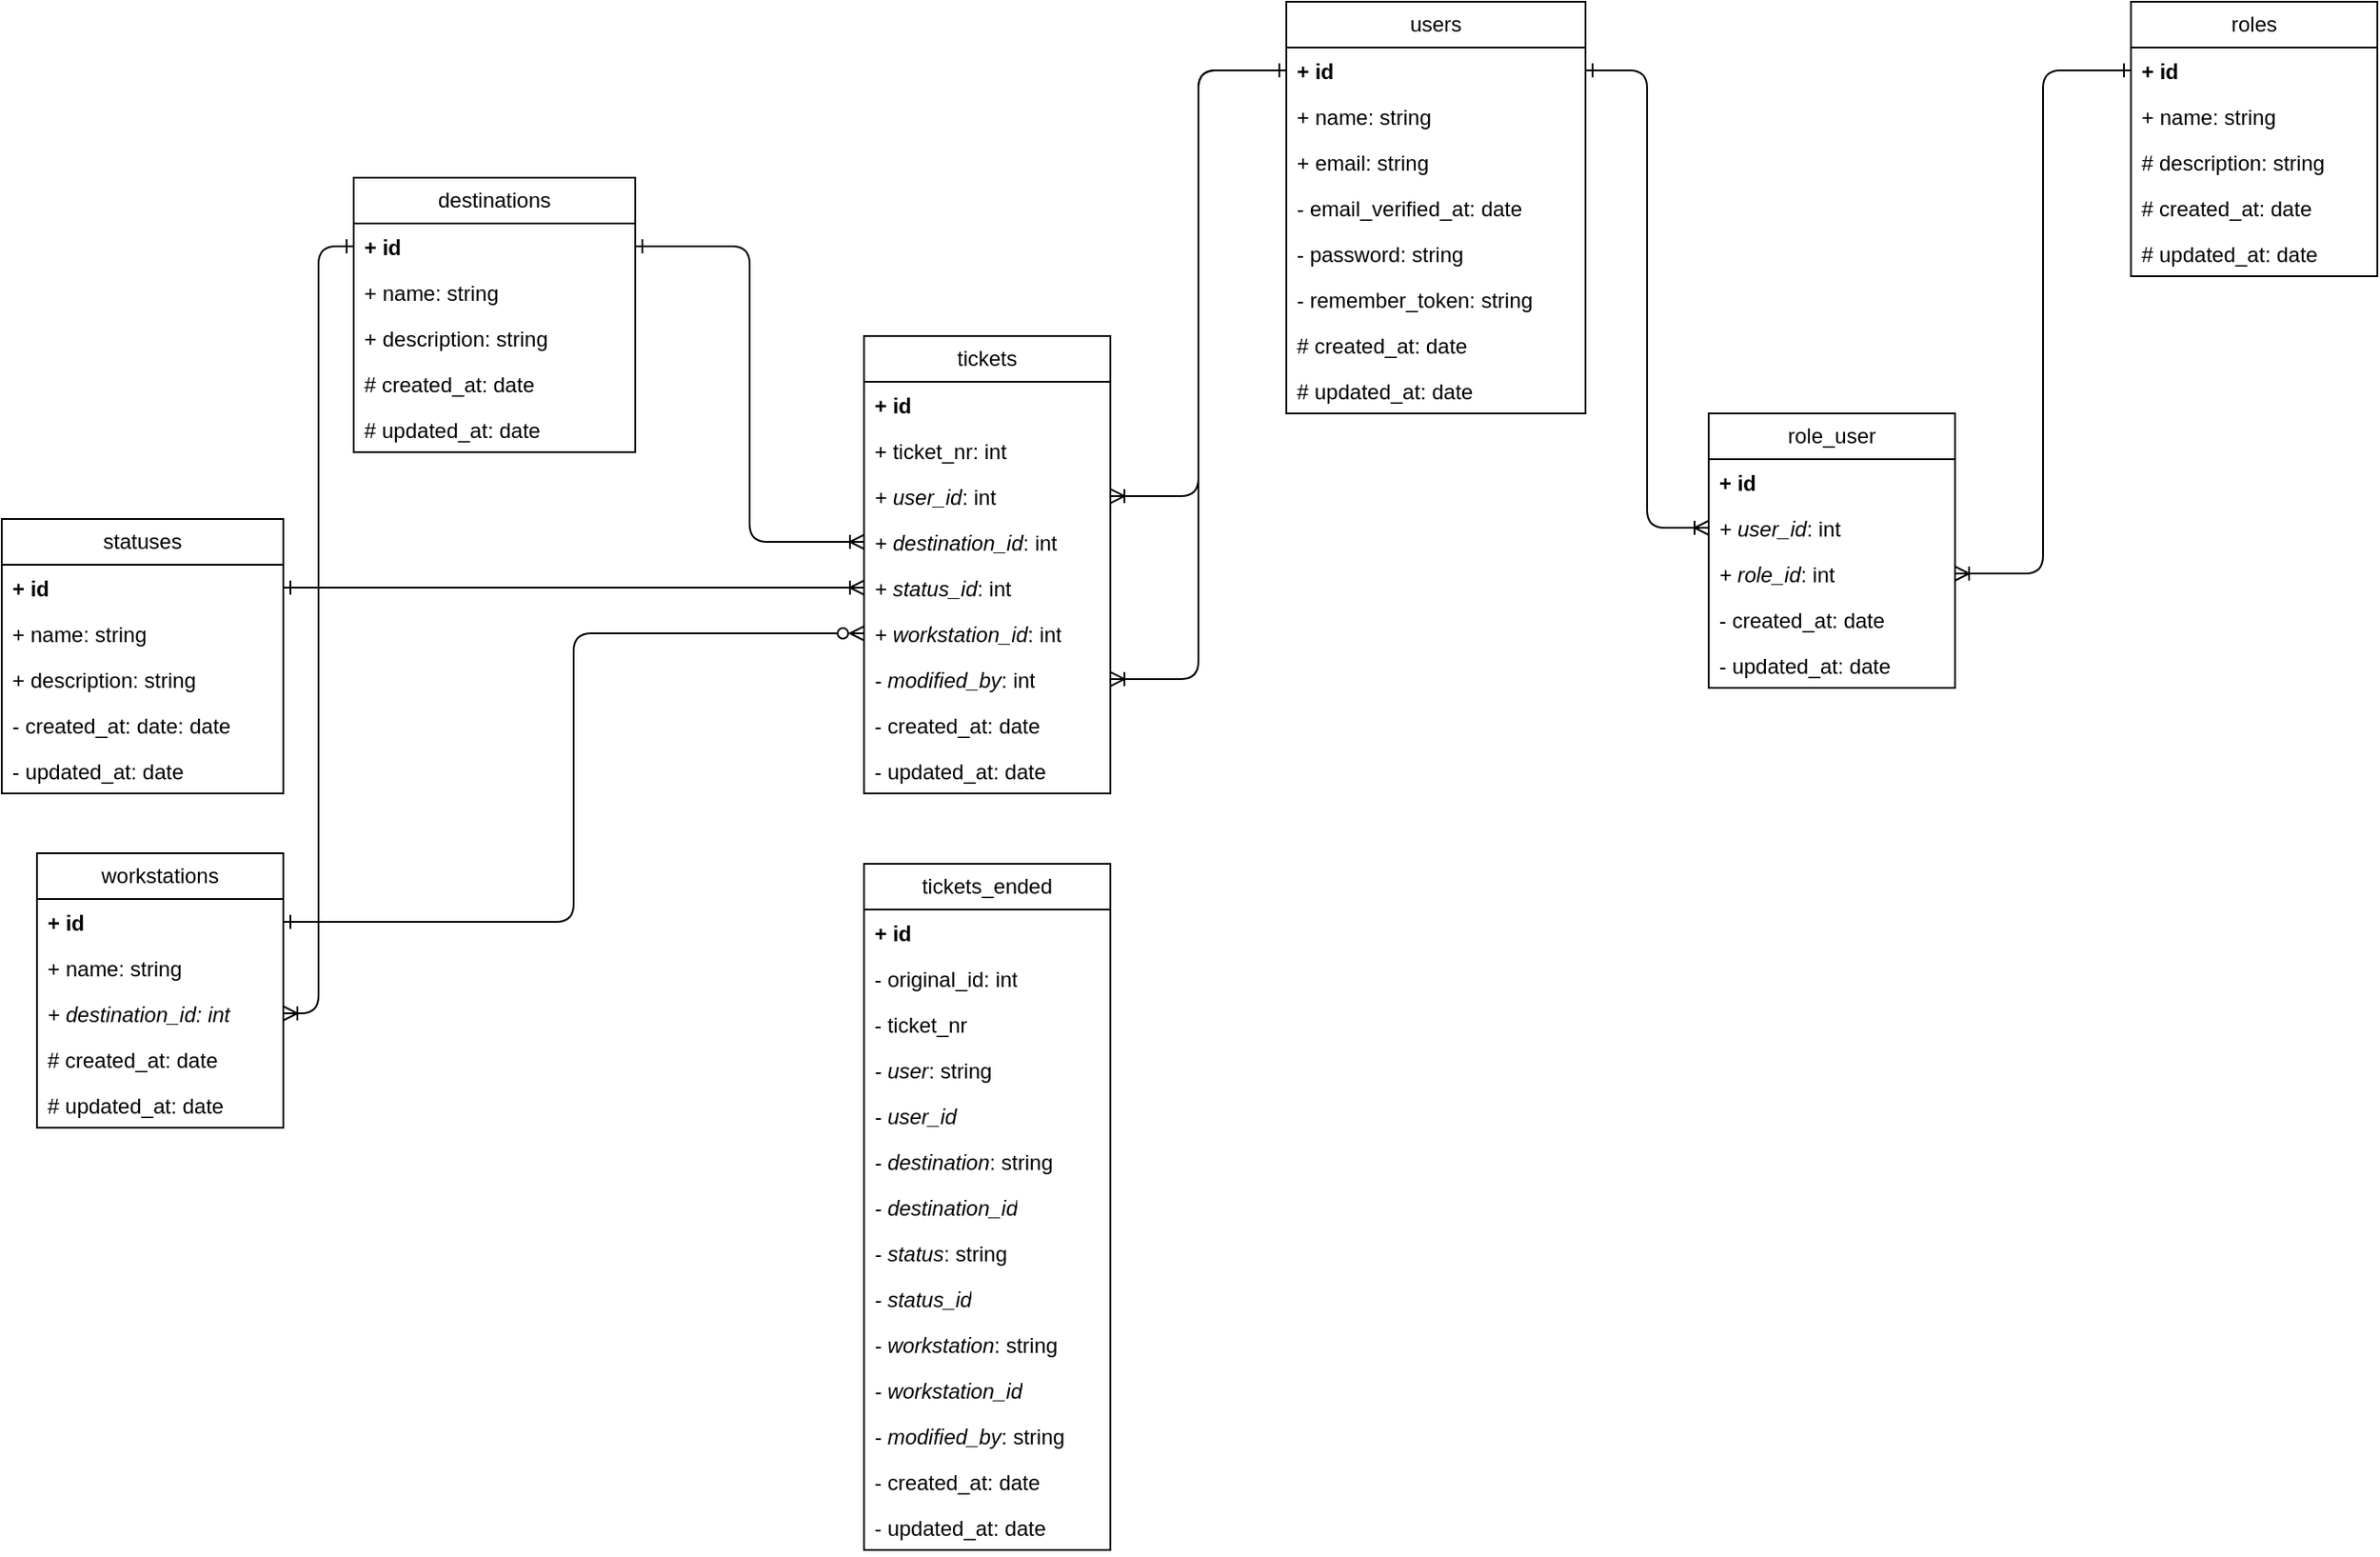 <mxfile version="24.7.17">
  <diagram name="Strona-1" id="svzSWxHZ2yQzz9N3yt-y">
    <mxGraphModel dx="1687" dy="1039" grid="1" gridSize="10" guides="1" tooltips="1" connect="1" arrows="1" fold="1" page="1" pageScale="1" pageWidth="827" pageHeight="1169" math="0" shadow="0">
      <root>
        <mxCell id="0" />
        <mxCell id="1" parent="0" />
        <mxCell id="3j3yk1l6H3em4bVGzkQq-12" value="destinations" style="swimlane;fontStyle=0;childLayout=stackLayout;horizontal=1;startSize=26;fillColor=none;horizontalStack=0;resizeParent=1;resizeParentMax=0;resizeLast=0;collapsible=1;marginBottom=0;whiteSpace=wrap;html=1;" vertex="1" parent="1">
          <mxGeometry x="320" y="200" width="160" height="156" as="geometry" />
        </mxCell>
        <mxCell id="3j3yk1l6H3em4bVGzkQq-13" value="+ id" style="text;strokeColor=none;fillColor=none;align=left;verticalAlign=top;spacingLeft=4;spacingRight=4;overflow=hidden;rotatable=0;points=[[0,0.5],[1,0.5]];portConstraint=eastwest;whiteSpace=wrap;html=1;fontStyle=1" vertex="1" parent="3j3yk1l6H3em4bVGzkQq-12">
          <mxGeometry y="26" width="160" height="26" as="geometry" />
        </mxCell>
        <mxCell id="3j3yk1l6H3em4bVGzkQq-14" value="+ name: string" style="text;strokeColor=none;fillColor=none;align=left;verticalAlign=top;spacingLeft=4;spacingRight=4;overflow=hidden;rotatable=0;points=[[0,0.5],[1,0.5]];portConstraint=eastwest;whiteSpace=wrap;html=1;" vertex="1" parent="3j3yk1l6H3em4bVGzkQq-12">
          <mxGeometry y="52" width="160" height="26" as="geometry" />
        </mxCell>
        <mxCell id="3j3yk1l6H3em4bVGzkQq-15" value="+ description: string" style="text;strokeColor=none;fillColor=none;align=left;verticalAlign=top;spacingLeft=4;spacingRight=4;overflow=hidden;rotatable=0;points=[[0,0.5],[1,0.5]];portConstraint=eastwest;whiteSpace=wrap;html=1;" vertex="1" parent="3j3yk1l6H3em4bVGzkQq-12">
          <mxGeometry y="78" width="160" height="26" as="geometry" />
        </mxCell>
        <mxCell id="3j3yk1l6H3em4bVGzkQq-16" value="# created_at: date" style="text;strokeColor=none;fillColor=none;align=left;verticalAlign=top;spacingLeft=4;spacingRight=4;overflow=hidden;rotatable=0;points=[[0,0.5],[1,0.5]];portConstraint=eastwest;whiteSpace=wrap;html=1;" vertex="1" parent="3j3yk1l6H3em4bVGzkQq-12">
          <mxGeometry y="104" width="160" height="26" as="geometry" />
        </mxCell>
        <mxCell id="3j3yk1l6H3em4bVGzkQq-22" value="# updated_at: date" style="text;strokeColor=none;fillColor=none;align=left;verticalAlign=top;spacingLeft=4;spacingRight=4;overflow=hidden;rotatable=0;points=[[0,0.5],[1,0.5]];portConstraint=eastwest;whiteSpace=wrap;html=1;" vertex="1" parent="3j3yk1l6H3em4bVGzkQq-12">
          <mxGeometry y="130" width="160" height="26" as="geometry" />
        </mxCell>
        <mxCell id="3j3yk1l6H3em4bVGzkQq-17" value="statuses" style="swimlane;fontStyle=0;childLayout=stackLayout;horizontal=1;startSize=26;fillColor=none;horizontalStack=0;resizeParent=1;resizeParentMax=0;resizeLast=0;collapsible=1;marginBottom=0;whiteSpace=wrap;html=1;" vertex="1" parent="1">
          <mxGeometry x="120" y="394" width="160" height="156" as="geometry" />
        </mxCell>
        <mxCell id="3j3yk1l6H3em4bVGzkQq-18" value="+ id" style="text;strokeColor=none;fillColor=none;align=left;verticalAlign=top;spacingLeft=4;spacingRight=4;overflow=hidden;rotatable=0;points=[[0,0.5],[1,0.5]];portConstraint=eastwest;whiteSpace=wrap;html=1;fontStyle=1" vertex="1" parent="3j3yk1l6H3em4bVGzkQq-17">
          <mxGeometry y="26" width="160" height="26" as="geometry" />
        </mxCell>
        <mxCell id="3j3yk1l6H3em4bVGzkQq-19" value="+ name: string" style="text;strokeColor=none;fillColor=none;align=left;verticalAlign=top;spacingLeft=4;spacingRight=4;overflow=hidden;rotatable=0;points=[[0,0.5],[1,0.5]];portConstraint=eastwest;whiteSpace=wrap;html=1;" vertex="1" parent="3j3yk1l6H3em4bVGzkQq-17">
          <mxGeometry y="52" width="160" height="26" as="geometry" />
        </mxCell>
        <mxCell id="3j3yk1l6H3em4bVGzkQq-20" value="+ description: string" style="text;strokeColor=none;fillColor=none;align=left;verticalAlign=top;spacingLeft=4;spacingRight=4;overflow=hidden;rotatable=0;points=[[0,0.5],[1,0.5]];portConstraint=eastwest;whiteSpace=wrap;html=1;" vertex="1" parent="3j3yk1l6H3em4bVGzkQq-17">
          <mxGeometry y="78" width="160" height="26" as="geometry" />
        </mxCell>
        <mxCell id="3j3yk1l6H3em4bVGzkQq-21" value="- created_at: date: date" style="text;strokeColor=none;fillColor=none;align=left;verticalAlign=top;spacingLeft=4;spacingRight=4;overflow=hidden;rotatable=0;points=[[0,0.5],[1,0.5]];portConstraint=eastwest;whiteSpace=wrap;html=1;" vertex="1" parent="3j3yk1l6H3em4bVGzkQq-17">
          <mxGeometry y="104" width="160" height="26" as="geometry" />
        </mxCell>
        <mxCell id="3j3yk1l6H3em4bVGzkQq-40" value="&lt;span style=&quot;background-color: initial;&quot;&gt;- updated_at: date&lt;/span&gt;" style="text;strokeColor=none;fillColor=none;align=left;verticalAlign=top;spacingLeft=4;spacingRight=4;overflow=hidden;rotatable=0;points=[[0,0.5],[1,0.5]];portConstraint=eastwest;whiteSpace=wrap;html=1;" vertex="1" parent="3j3yk1l6H3em4bVGzkQq-17">
          <mxGeometry y="130" width="160" height="26" as="geometry" />
        </mxCell>
        <mxCell id="3j3yk1l6H3em4bVGzkQq-23" value="role_user" style="swimlane;fontStyle=0;childLayout=stackLayout;horizontal=1;startSize=26;fillColor=none;horizontalStack=0;resizeParent=1;resizeParentMax=0;resizeLast=0;collapsible=1;marginBottom=0;whiteSpace=wrap;html=1;" vertex="1" parent="1">
          <mxGeometry x="1090" y="334" width="140" height="156" as="geometry" />
        </mxCell>
        <mxCell id="3j3yk1l6H3em4bVGzkQq-24" value="+ id" style="text;strokeColor=none;fillColor=none;align=left;verticalAlign=top;spacingLeft=4;spacingRight=4;overflow=hidden;rotatable=0;points=[[0,0.5],[1,0.5]];portConstraint=eastwest;whiteSpace=wrap;html=1;fontStyle=1" vertex="1" parent="3j3yk1l6H3em4bVGzkQq-23">
          <mxGeometry y="26" width="140" height="26" as="geometry" />
        </mxCell>
        <mxCell id="3j3yk1l6H3em4bVGzkQq-25" value="+ user_id&lt;span style=&quot;font-style: normal;&quot;&gt;: int&lt;/span&gt;" style="text;strokeColor=none;fillColor=none;align=left;verticalAlign=top;spacingLeft=4;spacingRight=4;overflow=hidden;rotatable=0;points=[[0,0.5],[1,0.5]];portConstraint=eastwest;whiteSpace=wrap;html=1;fontStyle=2" vertex="1" parent="3j3yk1l6H3em4bVGzkQq-23">
          <mxGeometry y="52" width="140" height="26" as="geometry" />
        </mxCell>
        <mxCell id="3j3yk1l6H3em4bVGzkQq-26" value="+ role_id&lt;span style=&quot;font-style: normal;&quot;&gt;: int&lt;/span&gt;" style="text;strokeColor=none;fillColor=none;align=left;verticalAlign=top;spacingLeft=4;spacingRight=4;overflow=hidden;rotatable=0;points=[[0,0.5],[1,0.5]];portConstraint=eastwest;whiteSpace=wrap;html=1;fontStyle=2" vertex="1" parent="3j3yk1l6H3em4bVGzkQq-23">
          <mxGeometry y="78" width="140" height="26" as="geometry" />
        </mxCell>
        <mxCell id="3j3yk1l6H3em4bVGzkQq-27" value="- created_at: date" style="text;strokeColor=none;fillColor=none;align=left;verticalAlign=top;spacingLeft=4;spacingRight=4;overflow=hidden;rotatable=0;points=[[0,0.5],[1,0.5]];portConstraint=eastwest;whiteSpace=wrap;html=1;" vertex="1" parent="3j3yk1l6H3em4bVGzkQq-23">
          <mxGeometry y="104" width="140" height="26" as="geometry" />
        </mxCell>
        <mxCell id="3j3yk1l6H3em4bVGzkQq-28" value="- updated_at: date" style="text;strokeColor=none;fillColor=none;align=left;verticalAlign=top;spacingLeft=4;spacingRight=4;overflow=hidden;rotatable=0;points=[[0,0.5],[1,0.5]];portConstraint=eastwest;whiteSpace=wrap;html=1;" vertex="1" parent="3j3yk1l6H3em4bVGzkQq-23">
          <mxGeometry y="130" width="140" height="26" as="geometry" />
        </mxCell>
        <mxCell id="3j3yk1l6H3em4bVGzkQq-35" value="roles" style="swimlane;fontStyle=0;childLayout=stackLayout;horizontal=1;startSize=26;fillColor=none;horizontalStack=0;resizeParent=1;resizeParentMax=0;resizeLast=0;collapsible=1;marginBottom=0;whiteSpace=wrap;html=1;" vertex="1" parent="1">
          <mxGeometry x="1330" y="100" width="140" height="156" as="geometry" />
        </mxCell>
        <mxCell id="3j3yk1l6H3em4bVGzkQq-36" value="+ id" style="text;strokeColor=none;fillColor=none;align=left;verticalAlign=top;spacingLeft=4;spacingRight=4;overflow=hidden;rotatable=0;points=[[0,0.5],[1,0.5]];portConstraint=eastwest;whiteSpace=wrap;html=1;fontStyle=1" vertex="1" parent="3j3yk1l6H3em4bVGzkQq-35">
          <mxGeometry y="26" width="140" height="26" as="geometry" />
        </mxCell>
        <mxCell id="3j3yk1l6H3em4bVGzkQq-37" value="+ name: string" style="text;strokeColor=none;fillColor=none;align=left;verticalAlign=top;spacingLeft=4;spacingRight=4;overflow=hidden;rotatable=0;points=[[0,0.5],[1,0.5]];portConstraint=eastwest;whiteSpace=wrap;html=1;" vertex="1" parent="3j3yk1l6H3em4bVGzkQq-35">
          <mxGeometry y="52" width="140" height="26" as="geometry" />
        </mxCell>
        <mxCell id="3j3yk1l6H3em4bVGzkQq-38" value="# description: string" style="text;strokeColor=none;fillColor=none;align=left;verticalAlign=top;spacingLeft=4;spacingRight=4;overflow=hidden;rotatable=0;points=[[0,0.5],[1,0.5]];portConstraint=eastwest;whiteSpace=wrap;html=1;" vertex="1" parent="3j3yk1l6H3em4bVGzkQq-35">
          <mxGeometry y="78" width="140" height="26" as="geometry" />
        </mxCell>
        <mxCell id="3j3yk1l6H3em4bVGzkQq-39" value="# created_at: date" style="text;strokeColor=none;fillColor=none;align=left;verticalAlign=top;spacingLeft=4;spacingRight=4;overflow=hidden;rotatable=0;points=[[0,0.5],[1,0.5]];portConstraint=eastwest;whiteSpace=wrap;html=1;" vertex="1" parent="3j3yk1l6H3em4bVGzkQq-35">
          <mxGeometry y="104" width="140" height="26" as="geometry" />
        </mxCell>
        <mxCell id="3j3yk1l6H3em4bVGzkQq-42" value="# updated_at: date" style="text;strokeColor=none;fillColor=none;align=left;verticalAlign=top;spacingLeft=4;spacingRight=4;overflow=hidden;rotatable=0;points=[[0,0.5],[1,0.5]];portConstraint=eastwest;whiteSpace=wrap;html=1;" vertex="1" parent="3j3yk1l6H3em4bVGzkQq-35">
          <mxGeometry y="130" width="140" height="26" as="geometry" />
        </mxCell>
        <mxCell id="3j3yk1l6H3em4bVGzkQq-43" value="users" style="swimlane;fontStyle=0;childLayout=stackLayout;horizontal=1;startSize=26;fillColor=none;horizontalStack=0;resizeParent=1;resizeParentMax=0;resizeLast=0;collapsible=1;marginBottom=0;whiteSpace=wrap;html=1;" vertex="1" parent="1">
          <mxGeometry x="850" y="100" width="170" height="234" as="geometry" />
        </mxCell>
        <mxCell id="3j3yk1l6H3em4bVGzkQq-44" value="+ id" style="text;strokeColor=none;fillColor=none;align=left;verticalAlign=top;spacingLeft=4;spacingRight=4;overflow=hidden;rotatable=0;points=[[0,0.5],[1,0.5]];portConstraint=eastwest;whiteSpace=wrap;html=1;fontStyle=1" vertex="1" parent="3j3yk1l6H3em4bVGzkQq-43">
          <mxGeometry y="26" width="170" height="26" as="geometry" />
        </mxCell>
        <mxCell id="3j3yk1l6H3em4bVGzkQq-45" value="+ name: string" style="text;strokeColor=none;fillColor=none;align=left;verticalAlign=top;spacingLeft=4;spacingRight=4;overflow=hidden;rotatable=0;points=[[0,0.5],[1,0.5]];portConstraint=eastwest;whiteSpace=wrap;html=1;" vertex="1" parent="3j3yk1l6H3em4bVGzkQq-43">
          <mxGeometry y="52" width="170" height="26" as="geometry" />
        </mxCell>
        <mxCell id="3j3yk1l6H3em4bVGzkQq-46" value="+ email: string" style="text;strokeColor=none;fillColor=none;align=left;verticalAlign=top;spacingLeft=4;spacingRight=4;overflow=hidden;rotatable=0;points=[[0,0.5],[1,0.5]];portConstraint=eastwest;whiteSpace=wrap;html=1;" vertex="1" parent="3j3yk1l6H3em4bVGzkQq-43">
          <mxGeometry y="78" width="170" height="26" as="geometry" />
        </mxCell>
        <mxCell id="3j3yk1l6H3em4bVGzkQq-49" value="- email_verified_at: date" style="text;strokeColor=none;fillColor=none;align=left;verticalAlign=top;spacingLeft=4;spacingRight=4;overflow=hidden;rotatable=0;points=[[0,0.5],[1,0.5]];portConstraint=eastwest;whiteSpace=wrap;html=1;" vertex="1" parent="3j3yk1l6H3em4bVGzkQq-43">
          <mxGeometry y="104" width="170" height="26" as="geometry" />
        </mxCell>
        <mxCell id="3j3yk1l6H3em4bVGzkQq-50" value="- password: string" style="text;strokeColor=none;fillColor=none;align=left;verticalAlign=top;spacingLeft=4;spacingRight=4;overflow=hidden;rotatable=0;points=[[0,0.5],[1,0.5]];portConstraint=eastwest;whiteSpace=wrap;html=1;" vertex="1" parent="3j3yk1l6H3em4bVGzkQq-43">
          <mxGeometry y="130" width="170" height="26" as="geometry" />
        </mxCell>
        <mxCell id="3j3yk1l6H3em4bVGzkQq-51" value="- remember_token: string" style="text;strokeColor=none;fillColor=none;align=left;verticalAlign=top;spacingLeft=4;spacingRight=4;overflow=hidden;rotatable=0;points=[[0,0.5],[1,0.5]];portConstraint=eastwest;whiteSpace=wrap;html=1;" vertex="1" parent="3j3yk1l6H3em4bVGzkQq-43">
          <mxGeometry y="156" width="170" height="26" as="geometry" />
        </mxCell>
        <mxCell id="3j3yk1l6H3em4bVGzkQq-47" value="# created_at: date" style="text;strokeColor=none;fillColor=none;align=left;verticalAlign=top;spacingLeft=4;spacingRight=4;overflow=hidden;rotatable=0;points=[[0,0.5],[1,0.5]];portConstraint=eastwest;whiteSpace=wrap;html=1;" vertex="1" parent="3j3yk1l6H3em4bVGzkQq-43">
          <mxGeometry y="182" width="170" height="26" as="geometry" />
        </mxCell>
        <mxCell id="3j3yk1l6H3em4bVGzkQq-48" value="# updated_at: date" style="text;strokeColor=none;fillColor=none;align=left;verticalAlign=top;spacingLeft=4;spacingRight=4;overflow=hidden;rotatable=0;points=[[0,0.5],[1,0.5]];portConstraint=eastwest;whiteSpace=wrap;html=1;" vertex="1" parent="3j3yk1l6H3em4bVGzkQq-43">
          <mxGeometry y="208" width="170" height="26" as="geometry" />
        </mxCell>
        <mxCell id="3j3yk1l6H3em4bVGzkQq-55" style="edgeStyle=orthogonalEdgeStyle;rounded=1;orthogonalLoop=1;jettySize=auto;html=1;exitX=1;exitY=0.5;exitDx=0;exitDy=0;startArrow=ERone;startFill=0;endArrow=ERoneToMany;endFill=0;curved=0;" edge="1" parent="1" source="3j3yk1l6H3em4bVGzkQq-44" target="3j3yk1l6H3em4bVGzkQq-25">
          <mxGeometry relative="1" as="geometry" />
        </mxCell>
        <mxCell id="3j3yk1l6H3em4bVGzkQq-56" style="edgeStyle=orthogonalEdgeStyle;rounded=1;orthogonalLoop=1;jettySize=auto;html=1;exitX=0;exitY=0.5;exitDx=0;exitDy=0;curved=0;endArrow=ERoneToMany;endFill=0;startArrow=ERone;startFill=0;" edge="1" parent="1" source="3j3yk1l6H3em4bVGzkQq-36" target="3j3yk1l6H3em4bVGzkQq-26">
          <mxGeometry relative="1" as="geometry" />
        </mxCell>
        <mxCell id="3j3yk1l6H3em4bVGzkQq-57" value="workstations" style="swimlane;fontStyle=0;childLayout=stackLayout;horizontal=1;startSize=26;fillColor=none;horizontalStack=0;resizeParent=1;resizeParentMax=0;resizeLast=0;collapsible=1;marginBottom=0;whiteSpace=wrap;html=1;" vertex="1" parent="1">
          <mxGeometry x="140" y="584" width="140" height="156" as="geometry" />
        </mxCell>
        <mxCell id="3j3yk1l6H3em4bVGzkQq-58" value="+ id" style="text;strokeColor=none;fillColor=none;align=left;verticalAlign=top;spacingLeft=4;spacingRight=4;overflow=hidden;rotatable=0;points=[[0,0.5],[1,0.5]];portConstraint=eastwest;whiteSpace=wrap;html=1;fontStyle=1" vertex="1" parent="3j3yk1l6H3em4bVGzkQq-57">
          <mxGeometry y="26" width="140" height="26" as="geometry" />
        </mxCell>
        <mxCell id="3j3yk1l6H3em4bVGzkQq-59" value="+ name: string" style="text;strokeColor=none;fillColor=none;align=left;verticalAlign=top;spacingLeft=4;spacingRight=4;overflow=hidden;rotatable=0;points=[[0,0.5],[1,0.5]];portConstraint=eastwest;whiteSpace=wrap;html=1;" vertex="1" parent="3j3yk1l6H3em4bVGzkQq-57">
          <mxGeometry y="52" width="140" height="26" as="geometry" />
        </mxCell>
        <mxCell id="3j3yk1l6H3em4bVGzkQq-60" value="+ destination_id: int" style="text;strokeColor=none;fillColor=none;align=left;verticalAlign=top;spacingLeft=4;spacingRight=4;overflow=hidden;rotatable=0;points=[[0,0.5],[1,0.5]];portConstraint=eastwest;whiteSpace=wrap;html=1;fontStyle=2" vertex="1" parent="3j3yk1l6H3em4bVGzkQq-57">
          <mxGeometry y="78" width="140" height="26" as="geometry" />
        </mxCell>
        <mxCell id="3j3yk1l6H3em4bVGzkQq-61" value="# created_at: date" style="text;strokeColor=none;fillColor=none;align=left;verticalAlign=top;spacingLeft=4;spacingRight=4;overflow=hidden;rotatable=0;points=[[0,0.5],[1,0.5]];portConstraint=eastwest;whiteSpace=wrap;html=1;" vertex="1" parent="3j3yk1l6H3em4bVGzkQq-57">
          <mxGeometry y="104" width="140" height="26" as="geometry" />
        </mxCell>
        <mxCell id="3j3yk1l6H3em4bVGzkQq-62" value="#&lt;span style=&quot;background-color: initial;&quot;&gt;&amp;nbsp;updated_at: date&lt;/span&gt;" style="text;strokeColor=none;fillColor=none;align=left;verticalAlign=top;spacingLeft=4;spacingRight=4;overflow=hidden;rotatable=0;points=[[0,0.5],[1,0.5]];portConstraint=eastwest;whiteSpace=wrap;html=1;" vertex="1" parent="3j3yk1l6H3em4bVGzkQq-57">
          <mxGeometry y="130" width="140" height="26" as="geometry" />
        </mxCell>
        <mxCell id="3j3yk1l6H3em4bVGzkQq-63" style="edgeStyle=orthogonalEdgeStyle;rounded=1;orthogonalLoop=1;jettySize=auto;html=1;endArrow=ERoneToMany;endFill=0;startArrow=ERone;startFill=0;curved=0;" edge="1" parent="1" source="3j3yk1l6H3em4bVGzkQq-13" target="3j3yk1l6H3em4bVGzkQq-60">
          <mxGeometry relative="1" as="geometry" />
        </mxCell>
        <mxCell id="3j3yk1l6H3em4bVGzkQq-64" value="tickets" style="swimlane;fontStyle=0;childLayout=stackLayout;horizontal=1;startSize=26;fillColor=none;horizontalStack=0;resizeParent=1;resizeParentMax=0;resizeLast=0;collapsible=1;marginBottom=0;whiteSpace=wrap;html=1;" vertex="1" parent="1">
          <mxGeometry x="610" y="290" width="140" height="260" as="geometry" />
        </mxCell>
        <mxCell id="3j3yk1l6H3em4bVGzkQq-65" value="+ id" style="text;strokeColor=none;fillColor=none;align=left;verticalAlign=top;spacingLeft=4;spacingRight=4;overflow=hidden;rotatable=0;points=[[0,0.5],[1,0.5]];portConstraint=eastwest;whiteSpace=wrap;html=1;fontStyle=1" vertex="1" parent="3j3yk1l6H3em4bVGzkQq-64">
          <mxGeometry y="26" width="140" height="26" as="geometry" />
        </mxCell>
        <mxCell id="3j3yk1l6H3em4bVGzkQq-69" value="+ ticket_nr: int" style="text;strokeColor=none;fillColor=none;align=left;verticalAlign=top;spacingLeft=4;spacingRight=4;overflow=hidden;rotatable=0;points=[[0,0.5],[1,0.5]];portConstraint=eastwest;whiteSpace=wrap;html=1;" vertex="1" parent="3j3yk1l6H3em4bVGzkQq-64">
          <mxGeometry y="52" width="140" height="26" as="geometry" />
        </mxCell>
        <mxCell id="3j3yk1l6H3em4bVGzkQq-66" value="+ user_id&lt;span style=&quot;font-style: normal;&quot;&gt;: int&lt;/span&gt;" style="text;strokeColor=none;fillColor=none;align=left;verticalAlign=top;spacingLeft=4;spacingRight=4;overflow=hidden;rotatable=0;points=[[0,0.5],[1,0.5]];portConstraint=eastwest;whiteSpace=wrap;html=1;fontStyle=2" vertex="1" parent="3j3yk1l6H3em4bVGzkQq-64">
          <mxGeometry y="78" width="140" height="26" as="geometry" />
        </mxCell>
        <mxCell id="3j3yk1l6H3em4bVGzkQq-67" value="+ destination_id&lt;span style=&quot;font-style: normal;&quot;&gt;: int&lt;/span&gt;" style="text;strokeColor=none;fillColor=none;align=left;verticalAlign=top;spacingLeft=4;spacingRight=4;overflow=hidden;rotatable=0;points=[[0,0.5],[1,0.5]];portConstraint=eastwest;whiteSpace=wrap;html=1;fontStyle=2" vertex="1" parent="3j3yk1l6H3em4bVGzkQq-64">
          <mxGeometry y="104" width="140" height="26" as="geometry" />
        </mxCell>
        <mxCell id="3j3yk1l6H3em4bVGzkQq-68" value="+ status_id&lt;span style=&quot;font-style: normal;&quot;&gt;: int&lt;/span&gt;" style="text;strokeColor=none;fillColor=none;align=left;verticalAlign=top;spacingLeft=4;spacingRight=4;overflow=hidden;rotatable=0;points=[[0,0.5],[1,0.5]];portConstraint=eastwest;whiteSpace=wrap;html=1;fontStyle=2" vertex="1" parent="3j3yk1l6H3em4bVGzkQq-64">
          <mxGeometry y="130" width="140" height="26" as="geometry" />
        </mxCell>
        <mxCell id="3j3yk1l6H3em4bVGzkQq-76" value="+ workstation_id&lt;span style=&quot;font-style: normal;&quot;&gt;: int&lt;/span&gt;" style="text;strokeColor=none;fillColor=none;align=left;verticalAlign=top;spacingLeft=4;spacingRight=4;overflow=hidden;rotatable=0;points=[[0,0.5],[1,0.5]];portConstraint=eastwest;whiteSpace=wrap;html=1;fontStyle=2" vertex="1" parent="3j3yk1l6H3em4bVGzkQq-64">
          <mxGeometry y="156" width="140" height="26" as="geometry" />
        </mxCell>
        <mxCell id="3j3yk1l6H3em4bVGzkQq-70" value="- modified_by&lt;span style=&quot;font-style: normal;&quot;&gt;: int&lt;/span&gt;" style="text;strokeColor=none;fillColor=none;align=left;verticalAlign=top;spacingLeft=4;spacingRight=4;overflow=hidden;rotatable=0;points=[[0,0.5],[1,0.5]];portConstraint=eastwest;whiteSpace=wrap;html=1;fontStyle=2" vertex="1" parent="3j3yk1l6H3em4bVGzkQq-64">
          <mxGeometry y="182" width="140" height="26" as="geometry" />
        </mxCell>
        <mxCell id="3j3yk1l6H3em4bVGzkQq-71" value="- created_at: date" style="text;strokeColor=none;fillColor=none;align=left;verticalAlign=top;spacingLeft=4;spacingRight=4;overflow=hidden;rotatable=0;points=[[0,0.5],[1,0.5]];portConstraint=eastwest;whiteSpace=wrap;html=1;" vertex="1" parent="3j3yk1l6H3em4bVGzkQq-64">
          <mxGeometry y="208" width="140" height="26" as="geometry" />
        </mxCell>
        <mxCell id="3j3yk1l6H3em4bVGzkQq-72" value="- updated_at: date" style="text;strokeColor=none;fillColor=none;align=left;verticalAlign=top;spacingLeft=4;spacingRight=4;overflow=hidden;rotatable=0;points=[[0,0.5],[1,0.5]];portConstraint=eastwest;whiteSpace=wrap;html=1;" vertex="1" parent="3j3yk1l6H3em4bVGzkQq-64">
          <mxGeometry y="234" width="140" height="26" as="geometry" />
        </mxCell>
        <mxCell id="3j3yk1l6H3em4bVGzkQq-73" style="edgeStyle=orthogonalEdgeStyle;rounded=1;orthogonalLoop=1;jettySize=auto;html=1;exitX=0;exitY=0.5;exitDx=0;exitDy=0;curved=0;startArrow=ERone;startFill=0;endArrow=ERoneToMany;endFill=0;" edge="1" parent="1" source="3j3yk1l6H3em4bVGzkQq-44" target="3j3yk1l6H3em4bVGzkQq-66">
          <mxGeometry relative="1" as="geometry" />
        </mxCell>
        <mxCell id="3j3yk1l6H3em4bVGzkQq-74" style="edgeStyle=orthogonalEdgeStyle;rounded=1;orthogonalLoop=1;jettySize=auto;html=1;curved=0;startArrow=ERone;startFill=0;endArrow=ERoneToMany;endFill=0;" edge="1" parent="1" source="3j3yk1l6H3em4bVGzkQq-13" target="3j3yk1l6H3em4bVGzkQq-67">
          <mxGeometry relative="1" as="geometry" />
        </mxCell>
        <mxCell id="3j3yk1l6H3em4bVGzkQq-75" style="edgeStyle=orthogonalEdgeStyle;rounded=1;orthogonalLoop=1;jettySize=auto;html=1;curved=0;startArrow=ERone;startFill=0;endArrow=ERoneToMany;endFill=0;" edge="1" parent="1" source="3j3yk1l6H3em4bVGzkQq-18" target="3j3yk1l6H3em4bVGzkQq-68">
          <mxGeometry relative="1" as="geometry" />
        </mxCell>
        <mxCell id="3j3yk1l6H3em4bVGzkQq-77" style="edgeStyle=orthogonalEdgeStyle;rounded=1;orthogonalLoop=1;jettySize=auto;html=1;entryX=0;entryY=0.5;entryDx=0;entryDy=0;curved=0;endArrow=ERzeroToMany;endFill=0;startArrow=ERone;startFill=0;" edge="1" parent="1" source="3j3yk1l6H3em4bVGzkQq-58" target="3j3yk1l6H3em4bVGzkQq-76">
          <mxGeometry relative="1" as="geometry" />
        </mxCell>
        <mxCell id="3j3yk1l6H3em4bVGzkQq-78" style="edgeStyle=orthogonalEdgeStyle;rounded=1;orthogonalLoop=1;jettySize=auto;html=1;exitX=0;exitY=0.5;exitDx=0;exitDy=0;endArrow=ERoneToMany;endFill=0;startArrow=ERone;startFill=0;curved=0;" edge="1" parent="1" source="3j3yk1l6H3em4bVGzkQq-44" target="3j3yk1l6H3em4bVGzkQq-70">
          <mxGeometry relative="1" as="geometry">
            <Array as="points">
              <mxPoint x="800" y="139" />
              <mxPoint x="800" y="485" />
            </Array>
          </mxGeometry>
        </mxCell>
        <mxCell id="3j3yk1l6H3em4bVGzkQq-79" value="tickets_ended" style="swimlane;fontStyle=0;childLayout=stackLayout;horizontal=1;startSize=26;fillColor=none;horizontalStack=0;resizeParent=1;resizeParentMax=0;resizeLast=0;collapsible=1;marginBottom=0;whiteSpace=wrap;html=1;" vertex="1" parent="1">
          <mxGeometry x="610" y="590" width="140" height="390" as="geometry" />
        </mxCell>
        <mxCell id="3j3yk1l6H3em4bVGzkQq-80" value="+ id" style="text;strokeColor=none;fillColor=none;align=left;verticalAlign=top;spacingLeft=4;spacingRight=4;overflow=hidden;rotatable=0;points=[[0,0.5],[1,0.5]];portConstraint=eastwest;whiteSpace=wrap;html=1;fontStyle=1" vertex="1" parent="3j3yk1l6H3em4bVGzkQq-79">
          <mxGeometry y="26" width="140" height="26" as="geometry" />
        </mxCell>
        <mxCell id="3j3yk1l6H3em4bVGzkQq-93" value="- original_id: int" style="text;strokeColor=none;fillColor=none;align=left;verticalAlign=top;spacingLeft=4;spacingRight=4;overflow=hidden;rotatable=0;points=[[0,0.5],[1,0.5]];portConstraint=eastwest;whiteSpace=wrap;html=1;fontStyle=0" vertex="1" parent="3j3yk1l6H3em4bVGzkQq-79">
          <mxGeometry y="52" width="140" height="26" as="geometry" />
        </mxCell>
        <mxCell id="3j3yk1l6H3em4bVGzkQq-81" value="- ticket_nr" style="text;strokeColor=none;fillColor=none;align=left;verticalAlign=top;spacingLeft=4;spacingRight=4;overflow=hidden;rotatable=0;points=[[0,0.5],[1,0.5]];portConstraint=eastwest;whiteSpace=wrap;html=1;" vertex="1" parent="3j3yk1l6H3em4bVGzkQq-79">
          <mxGeometry y="78" width="140" height="26" as="geometry" />
        </mxCell>
        <mxCell id="3j3yk1l6H3em4bVGzkQq-89" value="- user&lt;span style=&quot;font-style: normal;&quot;&gt;: string&lt;/span&gt;" style="text;strokeColor=none;fillColor=none;align=left;verticalAlign=top;spacingLeft=4;spacingRight=4;overflow=hidden;rotatable=0;points=[[0,0.5],[1,0.5]];portConstraint=eastwest;whiteSpace=wrap;html=1;fontStyle=2" vertex="1" parent="3j3yk1l6H3em4bVGzkQq-79">
          <mxGeometry y="104" width="140" height="26" as="geometry" />
        </mxCell>
        <mxCell id="3j3yk1l6H3em4bVGzkQq-82" value="- user_id" style="text;strokeColor=none;fillColor=none;align=left;verticalAlign=top;spacingLeft=4;spacingRight=4;overflow=hidden;rotatable=0;points=[[0,0.5],[1,0.5]];portConstraint=eastwest;whiteSpace=wrap;html=1;fontStyle=2" vertex="1" parent="3j3yk1l6H3em4bVGzkQq-79">
          <mxGeometry y="130" width="140" height="26" as="geometry" />
        </mxCell>
        <mxCell id="3j3yk1l6H3em4bVGzkQq-90" value="- destination&lt;span style=&quot;font-style: normal;&quot;&gt;: string&lt;/span&gt;" style="text;strokeColor=none;fillColor=none;align=left;verticalAlign=top;spacingLeft=4;spacingRight=4;overflow=hidden;rotatable=0;points=[[0,0.5],[1,0.5]];portConstraint=eastwest;whiteSpace=wrap;html=1;fontStyle=2" vertex="1" parent="3j3yk1l6H3em4bVGzkQq-79">
          <mxGeometry y="156" width="140" height="26" as="geometry" />
        </mxCell>
        <mxCell id="3j3yk1l6H3em4bVGzkQq-83" value="- destination_id" style="text;strokeColor=none;fillColor=none;align=left;verticalAlign=top;spacingLeft=4;spacingRight=4;overflow=hidden;rotatable=0;points=[[0,0.5],[1,0.5]];portConstraint=eastwest;whiteSpace=wrap;html=1;fontStyle=2" vertex="1" parent="3j3yk1l6H3em4bVGzkQq-79">
          <mxGeometry y="182" width="140" height="26" as="geometry" />
        </mxCell>
        <mxCell id="3j3yk1l6H3em4bVGzkQq-91" value="- status&lt;span style=&quot;font-style: normal;&quot;&gt;: string&lt;/span&gt;" style="text;strokeColor=none;fillColor=none;align=left;verticalAlign=top;spacingLeft=4;spacingRight=4;overflow=hidden;rotatable=0;points=[[0,0.5],[1,0.5]];portConstraint=eastwest;whiteSpace=wrap;html=1;fontStyle=2" vertex="1" parent="3j3yk1l6H3em4bVGzkQq-79">
          <mxGeometry y="208" width="140" height="26" as="geometry" />
        </mxCell>
        <mxCell id="3j3yk1l6H3em4bVGzkQq-84" value="- status_id" style="text;strokeColor=none;fillColor=none;align=left;verticalAlign=top;spacingLeft=4;spacingRight=4;overflow=hidden;rotatable=0;points=[[0,0.5],[1,0.5]];portConstraint=eastwest;whiteSpace=wrap;html=1;fontStyle=2" vertex="1" parent="3j3yk1l6H3em4bVGzkQq-79">
          <mxGeometry y="234" width="140" height="26" as="geometry" />
        </mxCell>
        <mxCell id="3j3yk1l6H3em4bVGzkQq-92" value="- workstation&lt;span style=&quot;font-style: normal;&quot;&gt;: string&lt;/span&gt;" style="text;strokeColor=none;fillColor=none;align=left;verticalAlign=top;spacingLeft=4;spacingRight=4;overflow=hidden;rotatable=0;points=[[0,0.5],[1,0.5]];portConstraint=eastwest;whiteSpace=wrap;html=1;fontStyle=2" vertex="1" parent="3j3yk1l6H3em4bVGzkQq-79">
          <mxGeometry y="260" width="140" height="26" as="geometry" />
        </mxCell>
        <mxCell id="3j3yk1l6H3em4bVGzkQq-85" value="- workstation_id" style="text;strokeColor=none;fillColor=none;align=left;verticalAlign=top;spacingLeft=4;spacingRight=4;overflow=hidden;rotatable=0;points=[[0,0.5],[1,0.5]];portConstraint=eastwest;whiteSpace=wrap;html=1;fontStyle=2" vertex="1" parent="3j3yk1l6H3em4bVGzkQq-79">
          <mxGeometry y="286" width="140" height="26" as="geometry" />
        </mxCell>
        <mxCell id="3j3yk1l6H3em4bVGzkQq-86" value="- modified_by&lt;span style=&quot;font-style: normal;&quot;&gt;: string&lt;/span&gt;" style="text;strokeColor=none;fillColor=none;align=left;verticalAlign=top;spacingLeft=4;spacingRight=4;overflow=hidden;rotatable=0;points=[[0,0.5],[1,0.5]];portConstraint=eastwest;whiteSpace=wrap;html=1;fontStyle=2" vertex="1" parent="3j3yk1l6H3em4bVGzkQq-79">
          <mxGeometry y="312" width="140" height="26" as="geometry" />
        </mxCell>
        <mxCell id="3j3yk1l6H3em4bVGzkQq-87" value="- created_at: date" style="text;strokeColor=none;fillColor=none;align=left;verticalAlign=top;spacingLeft=4;spacingRight=4;overflow=hidden;rotatable=0;points=[[0,0.5],[1,0.5]];portConstraint=eastwest;whiteSpace=wrap;html=1;" vertex="1" parent="3j3yk1l6H3em4bVGzkQq-79">
          <mxGeometry y="338" width="140" height="26" as="geometry" />
        </mxCell>
        <mxCell id="3j3yk1l6H3em4bVGzkQq-88" value="- updated_at: date" style="text;strokeColor=none;fillColor=none;align=left;verticalAlign=top;spacingLeft=4;spacingRight=4;overflow=hidden;rotatable=0;points=[[0,0.5],[1,0.5]];portConstraint=eastwest;whiteSpace=wrap;html=1;" vertex="1" parent="3j3yk1l6H3em4bVGzkQq-79">
          <mxGeometry y="364" width="140" height="26" as="geometry" />
        </mxCell>
      </root>
    </mxGraphModel>
  </diagram>
</mxfile>
